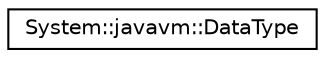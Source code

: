 digraph G
{
  edge [fontname="Helvetica",fontsize="10",labelfontname="Helvetica",labelfontsize="10"];
  node [fontname="Helvetica",fontsize="10",shape=record];
  rankdir="LR";
  Node1 [label="System::javavm::DataType",height=0.2,width=0.4,color="black", fillcolor="white", style="filled",URL="$class_system_1_1javavm_1_1_data_type.html"];
}
